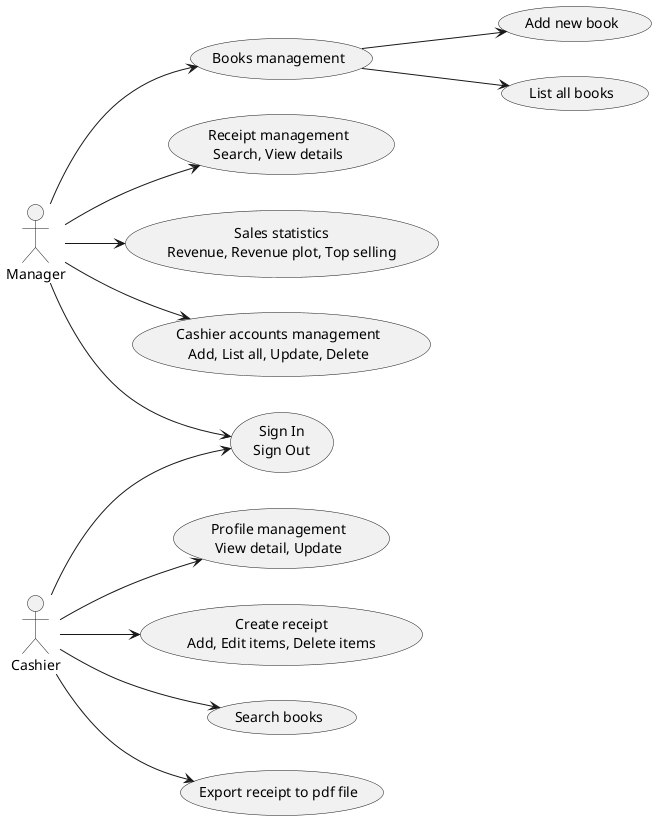 @startuml
left to right direction
"Manager" as Manager
"Cashier" as Cashier

Manager --> (Books management)
(Books management) --> (Add new book)
(Books management) --> (List all books)

' (Books management) .> (Search books)
' (Books management) .> (Update books info)
' (Books management) .> (Delete books)
Manager --> (Receipt management\nSearch, View details)
Manager --> (Sales statistics\nRevenue, Revenue plot, Top selling)
Manager --> (Cashier accounts management\nAdd, List all, Update, Delete)
Manager --> (Sign In\nSign Out)

Cashier --> (Profile management\nView detail, Update)
Cashier --> (Create receipt\nAdd, Edit items, Delete items)
Cashier --> (Search books)
Cashier --> (Export receipt to pdf file)
Cashier --> (Sign In\nSign Out)

@enduml